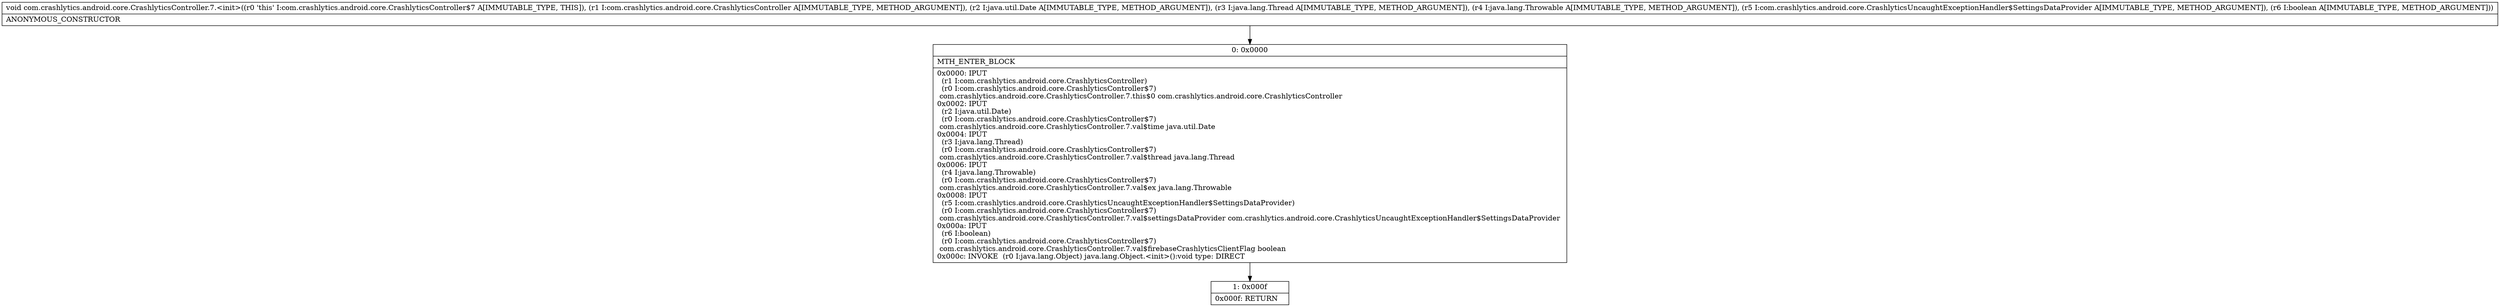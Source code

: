 digraph "CFG forcom.crashlytics.android.core.CrashlyticsController.7.\<init\>(Lcom\/crashlytics\/android\/core\/CrashlyticsController;Ljava\/util\/Date;Ljava\/lang\/Thread;Ljava\/lang\/Throwable;Lcom\/crashlytics\/android\/core\/CrashlyticsUncaughtExceptionHandler$SettingsDataProvider;Z)V" {
Node_0 [shape=record,label="{0\:\ 0x0000|MTH_ENTER_BLOCK\l|0x0000: IPUT  \l  (r1 I:com.crashlytics.android.core.CrashlyticsController)\l  (r0 I:com.crashlytics.android.core.CrashlyticsController$7)\l com.crashlytics.android.core.CrashlyticsController.7.this$0 com.crashlytics.android.core.CrashlyticsController \l0x0002: IPUT  \l  (r2 I:java.util.Date)\l  (r0 I:com.crashlytics.android.core.CrashlyticsController$7)\l com.crashlytics.android.core.CrashlyticsController.7.val$time java.util.Date \l0x0004: IPUT  \l  (r3 I:java.lang.Thread)\l  (r0 I:com.crashlytics.android.core.CrashlyticsController$7)\l com.crashlytics.android.core.CrashlyticsController.7.val$thread java.lang.Thread \l0x0006: IPUT  \l  (r4 I:java.lang.Throwable)\l  (r0 I:com.crashlytics.android.core.CrashlyticsController$7)\l com.crashlytics.android.core.CrashlyticsController.7.val$ex java.lang.Throwable \l0x0008: IPUT  \l  (r5 I:com.crashlytics.android.core.CrashlyticsUncaughtExceptionHandler$SettingsDataProvider)\l  (r0 I:com.crashlytics.android.core.CrashlyticsController$7)\l com.crashlytics.android.core.CrashlyticsController.7.val$settingsDataProvider com.crashlytics.android.core.CrashlyticsUncaughtExceptionHandler$SettingsDataProvider \l0x000a: IPUT  \l  (r6 I:boolean)\l  (r0 I:com.crashlytics.android.core.CrashlyticsController$7)\l com.crashlytics.android.core.CrashlyticsController.7.val$firebaseCrashlyticsClientFlag boolean \l0x000c: INVOKE  (r0 I:java.lang.Object) java.lang.Object.\<init\>():void type: DIRECT \l}"];
Node_1 [shape=record,label="{1\:\ 0x000f|0x000f: RETURN   \l}"];
MethodNode[shape=record,label="{void com.crashlytics.android.core.CrashlyticsController.7.\<init\>((r0 'this' I:com.crashlytics.android.core.CrashlyticsController$7 A[IMMUTABLE_TYPE, THIS]), (r1 I:com.crashlytics.android.core.CrashlyticsController A[IMMUTABLE_TYPE, METHOD_ARGUMENT]), (r2 I:java.util.Date A[IMMUTABLE_TYPE, METHOD_ARGUMENT]), (r3 I:java.lang.Thread A[IMMUTABLE_TYPE, METHOD_ARGUMENT]), (r4 I:java.lang.Throwable A[IMMUTABLE_TYPE, METHOD_ARGUMENT]), (r5 I:com.crashlytics.android.core.CrashlyticsUncaughtExceptionHandler$SettingsDataProvider A[IMMUTABLE_TYPE, METHOD_ARGUMENT]), (r6 I:boolean A[IMMUTABLE_TYPE, METHOD_ARGUMENT]))  | ANONYMOUS_CONSTRUCTOR\l}"];
MethodNode -> Node_0;
Node_0 -> Node_1;
}

